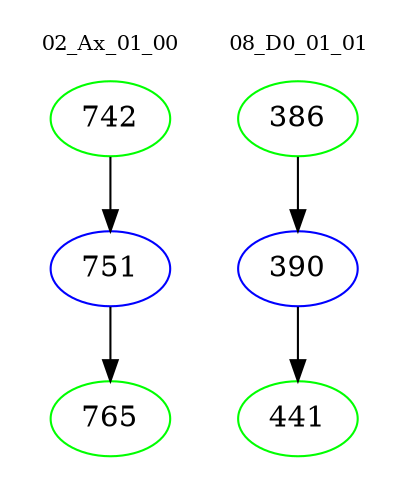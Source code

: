 digraph{
subgraph cluster_0 {
color = white
label = "02_Ax_01_00";
fontsize=10;
T0_742 [label="742", color="green"]
T0_742 -> T0_751 [color="black"]
T0_751 [label="751", color="blue"]
T0_751 -> T0_765 [color="black"]
T0_765 [label="765", color="green"]
}
subgraph cluster_1 {
color = white
label = "08_D0_01_01";
fontsize=10;
T1_386 [label="386", color="green"]
T1_386 -> T1_390 [color="black"]
T1_390 [label="390", color="blue"]
T1_390 -> T1_441 [color="black"]
T1_441 [label="441", color="green"]
}
}
